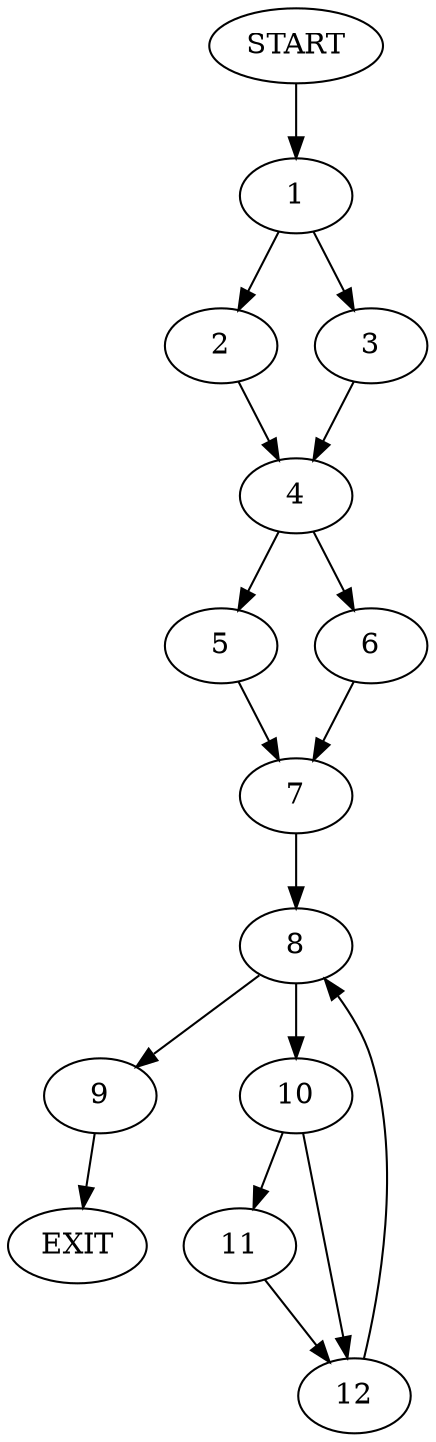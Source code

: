digraph {
0 [label="START"]
13 [label="EXIT"]
0 -> 1
1 -> 2
1 -> 3
2 -> 4
3 -> 4
4 -> 5
4 -> 6
5 -> 7
6 -> 7
7 -> 8
8 -> 9
8 -> 10
10 -> 11
10 -> 12
9 -> 13
11 -> 12
12 -> 8
}
